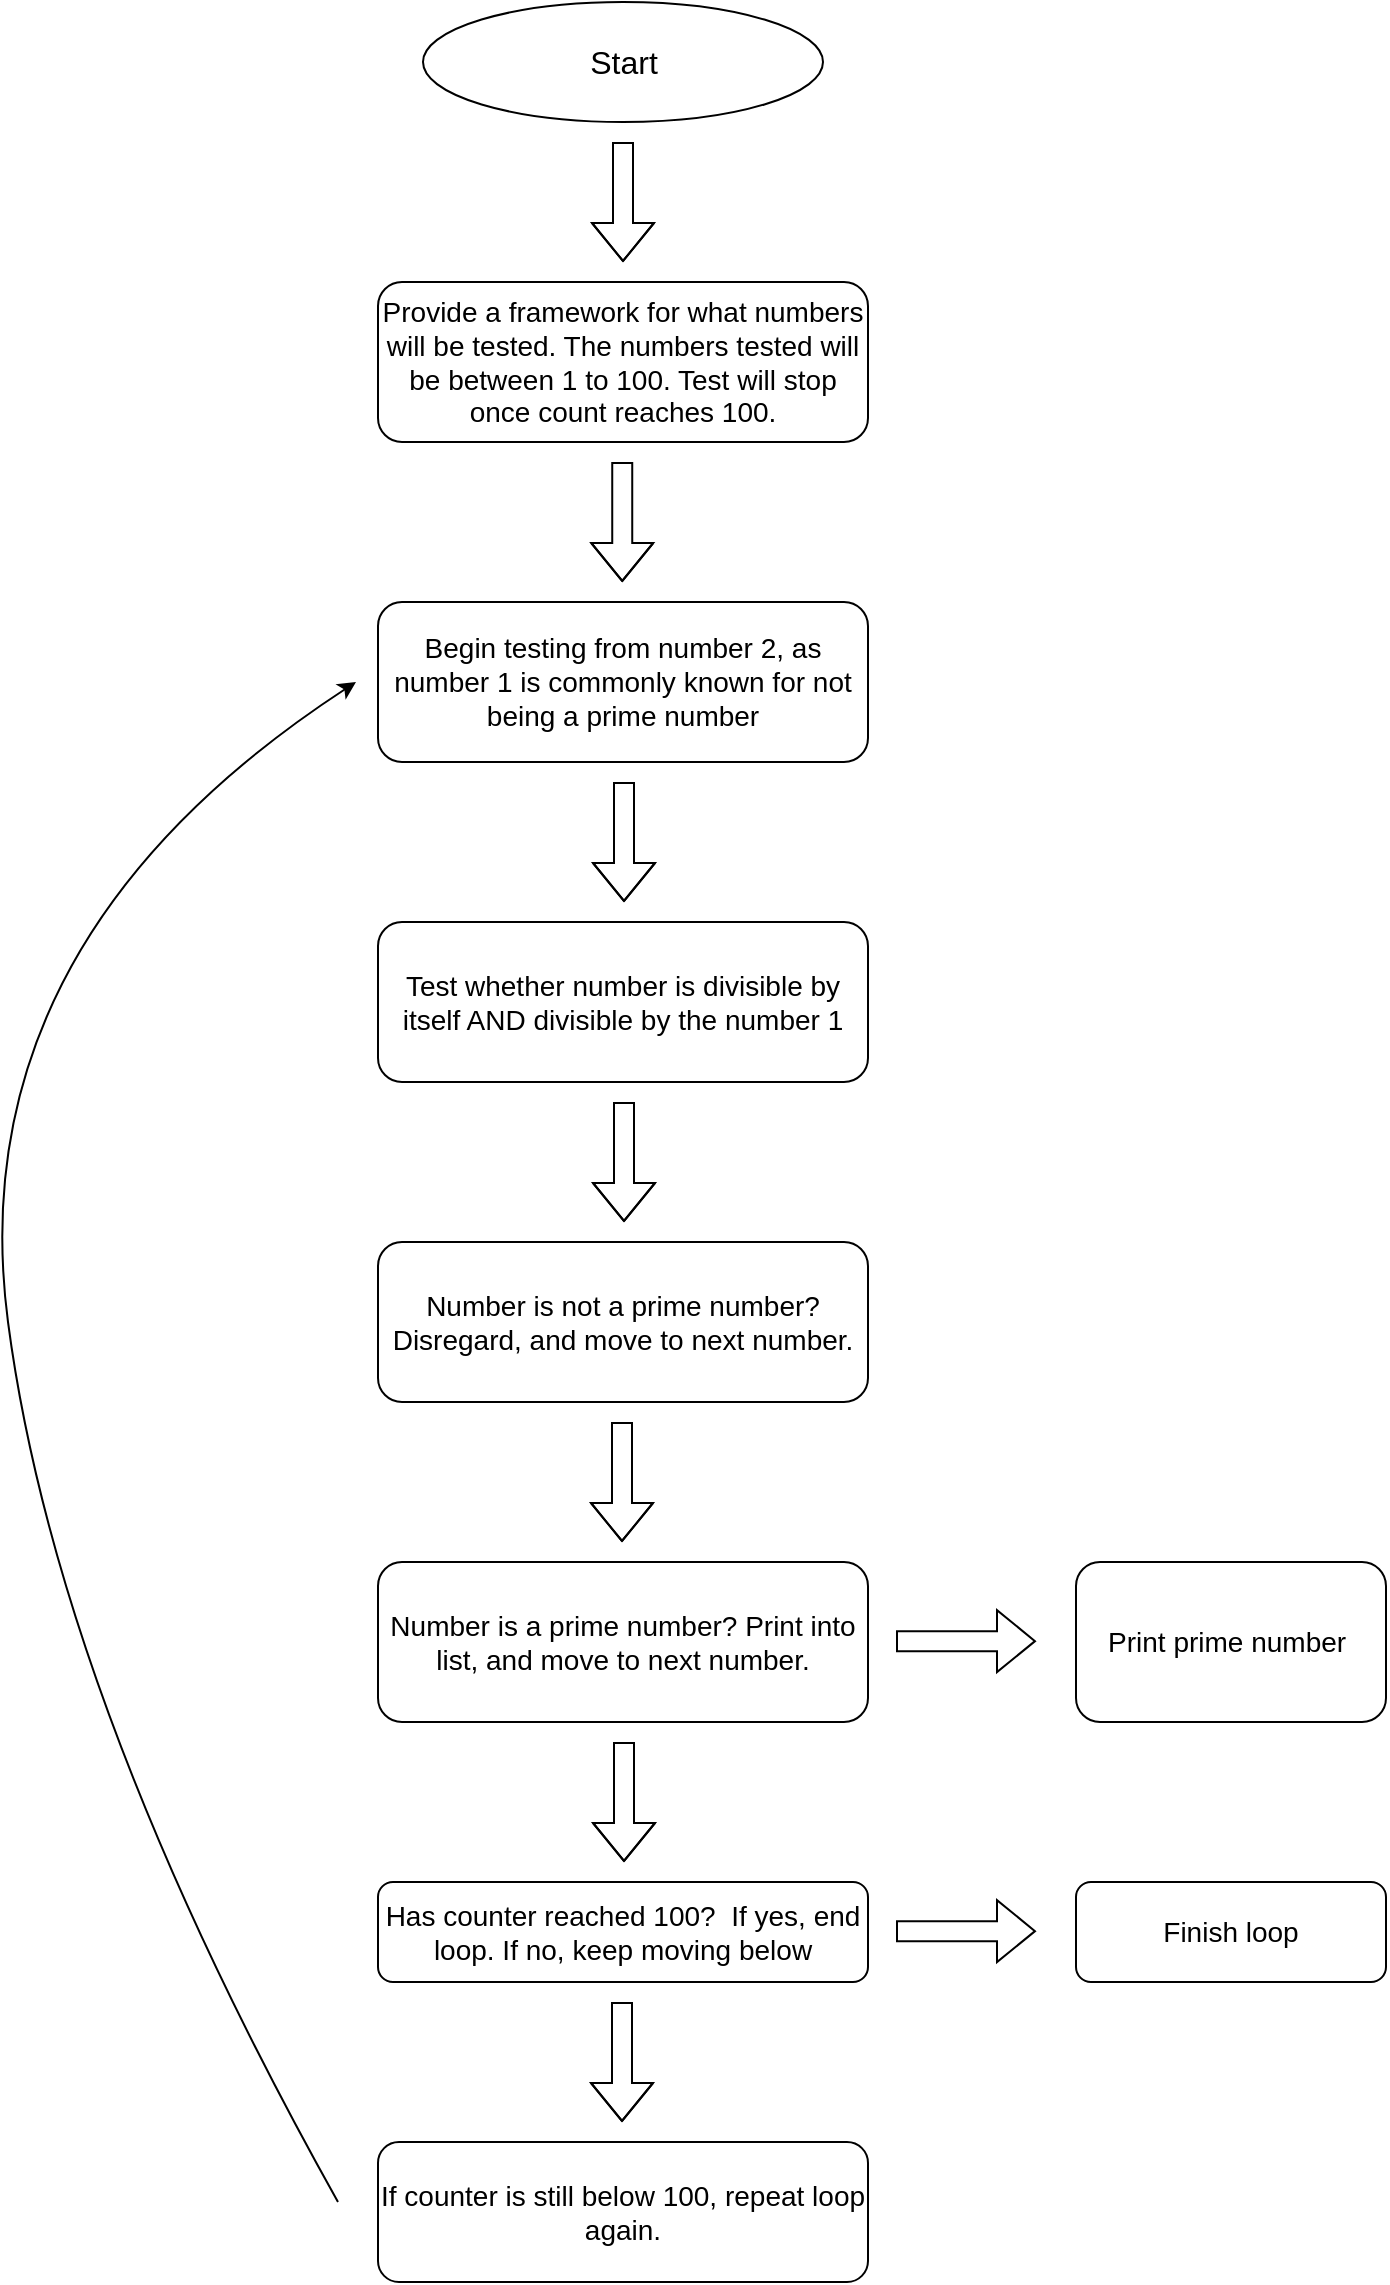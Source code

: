 <mxfile version="17.4.0" type="device"><diagram id="4qswM5yD7CcqfdsnROTg" name="Page-1"><mxGraphModel dx="1618" dy="818" grid="1" gridSize="10" guides="1" tooltips="1" connect="1" arrows="1" fold="1" page="1" pageScale="1" pageWidth="1169" pageHeight="1654" math="0" shadow="0"><root><mxCell id="0"/><mxCell id="1" parent="0"/><mxCell id="EQrJkB6rte171rahwFJp-1" value="&lt;font size=&quot;3&quot;&gt;Start&lt;/font&gt;" style="ellipse;whiteSpace=wrap;html=1;" vertex="1" parent="1"><mxGeometry x="313.5" y="20" width="200" height="60" as="geometry"/></mxCell><mxCell id="EQrJkB6rte171rahwFJp-2" value="" style="shape=flexArrow;endArrow=classic;html=1;rounded=0;fontSize=14;" edge="1" parent="1"><mxGeometry width="50" height="50" relative="1" as="geometry"><mxPoint x="413.5" y="90" as="sourcePoint"/><mxPoint x="413.5" y="150" as="targetPoint"/><Array as="points"><mxPoint x="413.5" y="120"/></Array></mxGeometry></mxCell><mxCell id="EQrJkB6rte171rahwFJp-7" value="" style="shape=flexArrow;endArrow=classic;html=1;rounded=0;fontSize=14;" edge="1" parent="1"><mxGeometry width="50" height="50" relative="1" as="geometry"><mxPoint x="414.0" y="410" as="sourcePoint"/><mxPoint x="414.0" y="470" as="targetPoint"/><Array as="points"><mxPoint x="414.0" y="440"/></Array></mxGeometry></mxCell><mxCell id="EQrJkB6rte171rahwFJp-8" value="Test whether number is divisible by itself AND divisible by the number 1" style="rounded=1;whiteSpace=wrap;html=1;fontSize=14;" vertex="1" parent="1"><mxGeometry x="291" y="480" width="245" height="80" as="geometry"/></mxCell><mxCell id="EQrJkB6rte171rahwFJp-9" value="Provide a framework for what numbers will be tested. The numbers tested will be between 1 to 100. Test will stop once count reaches 100." style="rounded=1;whiteSpace=wrap;html=1;fontSize=14;" vertex="1" parent="1"><mxGeometry x="291" y="160" width="245" height="80" as="geometry"/></mxCell><mxCell id="EQrJkB6rte171rahwFJp-10" value="" style="shape=flexArrow;endArrow=classic;html=1;rounded=0;fontSize=14;" edge="1" parent="1"><mxGeometry width="50" height="50" relative="1" as="geometry"><mxPoint x="413.12" y="250" as="sourcePoint"/><mxPoint x="413.12" y="310" as="targetPoint"/><Array as="points"><mxPoint x="413.12" y="280"/></Array></mxGeometry></mxCell><mxCell id="EQrJkB6rte171rahwFJp-11" value="Begin testing from number 2, as number 1 is commonly known for not being a prime number" style="rounded=1;whiteSpace=wrap;html=1;fontSize=14;" vertex="1" parent="1"><mxGeometry x="291" y="320" width="245" height="80" as="geometry"/></mxCell><mxCell id="EQrJkB6rte171rahwFJp-13" value="" style="shape=flexArrow;endArrow=classic;html=1;rounded=0;fontSize=14;" edge="1" parent="1"><mxGeometry width="50" height="50" relative="1" as="geometry"><mxPoint x="414.0" y="570" as="sourcePoint"/><mxPoint x="414.0" y="630" as="targetPoint"/><Array as="points"><mxPoint x="414.0" y="600"/></Array></mxGeometry></mxCell><mxCell id="EQrJkB6rte171rahwFJp-14" value="Number is not a prime number? Disregard, and move to next number." style="rounded=1;whiteSpace=wrap;html=1;fontSize=14;" vertex="1" parent="1"><mxGeometry x="291" y="640" width="245" height="80" as="geometry"/></mxCell><mxCell id="EQrJkB6rte171rahwFJp-15" value="" style="shape=flexArrow;endArrow=classic;html=1;rounded=0;fontSize=14;" edge="1" parent="1"><mxGeometry width="50" height="50" relative="1" as="geometry"><mxPoint x="413" y="730" as="sourcePoint"/><mxPoint x="413" y="790" as="targetPoint"/><Array as="points"><mxPoint x="413.0" y="760"/></Array></mxGeometry></mxCell><mxCell id="EQrJkB6rte171rahwFJp-16" value="Number is a prime number? Print into list, and move to next number." style="rounded=1;whiteSpace=wrap;html=1;fontSize=14;" vertex="1" parent="1"><mxGeometry x="291" y="800" width="245" height="80" as="geometry"/></mxCell><mxCell id="EQrJkB6rte171rahwFJp-17" value="Has counter reached 100?&amp;nbsp; If yes, end loop. If no, keep moving below" style="rounded=1;whiteSpace=wrap;html=1;fontSize=14;" vertex="1" parent="1"><mxGeometry x="291" y="960" width="245" height="50" as="geometry"/></mxCell><mxCell id="EQrJkB6rte171rahwFJp-18" value="" style="shape=flexArrow;endArrow=classic;html=1;rounded=0;fontSize=14;" edge="1" parent="1"><mxGeometry width="50" height="50" relative="1" as="geometry"><mxPoint x="414" y="890" as="sourcePoint"/><mxPoint x="414" y="950" as="targetPoint"/><Array as="points"><mxPoint x="414.0" y="920"/></Array></mxGeometry></mxCell><mxCell id="EQrJkB6rte171rahwFJp-19" value="" style="shape=flexArrow;endArrow=classic;html=1;rounded=0;fontSize=14;" edge="1" parent="1"><mxGeometry width="50" height="50" relative="1" as="geometry"><mxPoint x="550" y="839.57" as="sourcePoint"/><mxPoint x="620" y="839.57" as="targetPoint"/></mxGeometry></mxCell><mxCell id="EQrJkB6rte171rahwFJp-20" value="Print prime number&amp;nbsp;" style="rounded=1;whiteSpace=wrap;html=1;fontSize=14;" vertex="1" parent="1"><mxGeometry x="640" y="800" width="155" height="80" as="geometry"/></mxCell><mxCell id="EQrJkB6rte171rahwFJp-26" value="" style="curved=1;endArrow=classic;html=1;rounded=0;fontSize=14;" edge="1" parent="1"><mxGeometry width="50" height="50" relative="1" as="geometry"><mxPoint x="271" y="1120" as="sourcePoint"/><mxPoint x="280" y="360" as="targetPoint"/><Array as="points"><mxPoint x="131" y="870"/><mxPoint x="81" y="490"/></Array></mxGeometry></mxCell><mxCell id="EQrJkB6rte171rahwFJp-29" value="" style="shape=flexArrow;endArrow=classic;html=1;rounded=0;fontSize=14;" edge="1" parent="1"><mxGeometry width="50" height="50" relative="1" as="geometry"><mxPoint x="550" y="984.57" as="sourcePoint"/><mxPoint x="620" y="984.57" as="targetPoint"/></mxGeometry></mxCell><mxCell id="EQrJkB6rte171rahwFJp-30" value="Finish loop" style="rounded=1;whiteSpace=wrap;html=1;fontSize=14;" vertex="1" parent="1"><mxGeometry x="640" y="960" width="155" height="50" as="geometry"/></mxCell><mxCell id="EQrJkB6rte171rahwFJp-31" value="If counter is still below 100, repeat loop again." style="rounded=1;whiteSpace=wrap;html=1;fontSize=14;align=center;" vertex="1" parent="1"><mxGeometry x="291" y="1090" width="245" height="70" as="geometry"/></mxCell><mxCell id="EQrJkB6rte171rahwFJp-32" value="" style="shape=flexArrow;endArrow=classic;html=1;rounded=0;fontSize=14;" edge="1" parent="1"><mxGeometry width="50" height="50" relative="1" as="geometry"><mxPoint x="413" y="1020" as="sourcePoint"/><mxPoint x="413" y="1080" as="targetPoint"/><Array as="points"><mxPoint x="413.0" y="1050"/></Array></mxGeometry></mxCell></root></mxGraphModel></diagram></mxfile>